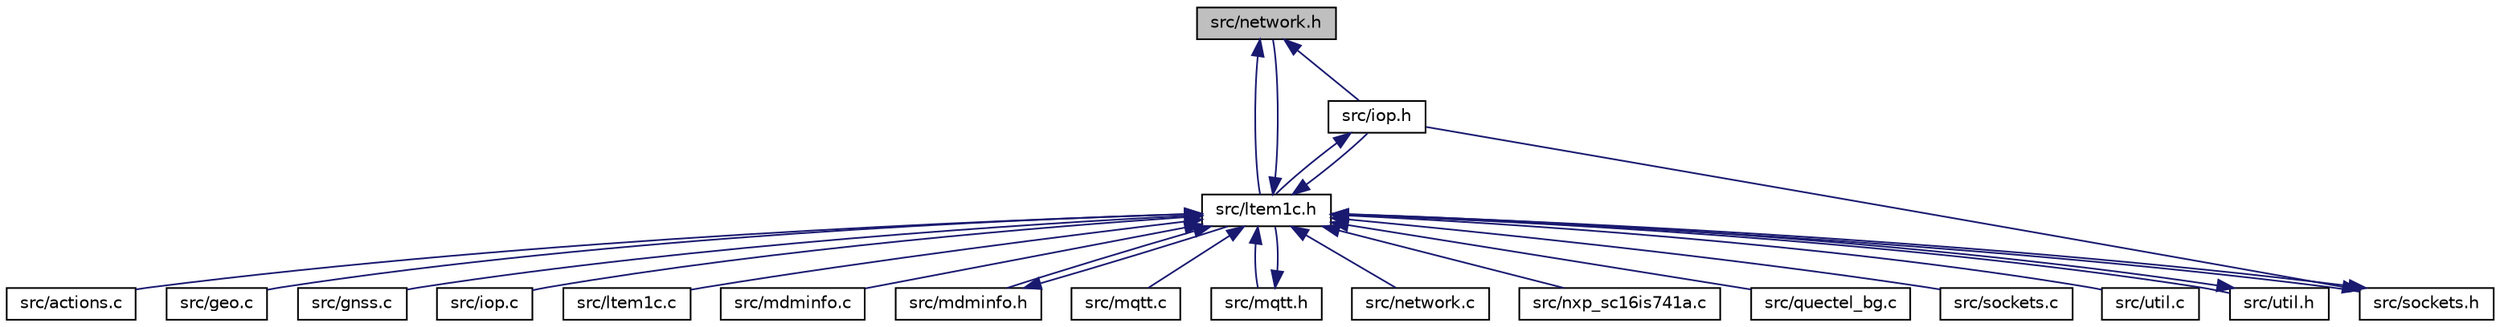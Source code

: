 digraph "src/network.h"
{
 // LATEX_PDF_SIZE
  edge [fontname="Helvetica",fontsize="10",labelfontname="Helvetica",labelfontsize="10"];
  node [fontname="Helvetica",fontsize="10",shape=record];
  Node1 [label="src/network.h",height=0.2,width=0.4,color="black", fillcolor="grey75", style="filled", fontcolor="black",tooltip=" "];
  Node1 -> Node2 [dir="back",color="midnightblue",fontsize="10",style="solid",fontname="Helvetica"];
  Node2 [label="src/iop.h",height=0.2,width=0.4,color="black", fillcolor="white", style="filled",URL="$iop_8h.html",tooltip=" "];
  Node2 -> Node3 [dir="back",color="midnightblue",fontsize="10",style="solid",fontname="Helvetica"];
  Node3 [label="src/ltem1c.h",height=0.2,width=0.4,color="black", fillcolor="white", style="filled",URL="$ltem1c_8h.html",tooltip=" "];
  Node3 -> Node4 [dir="back",color="midnightblue",fontsize="10",style="solid",fontname="Helvetica"];
  Node4 [label="src/actions.c",height=0.2,width=0.4,color="black", fillcolor="white", style="filled",URL="$actions_8c.html",tooltip=" "];
  Node3 -> Node5 [dir="back",color="midnightblue",fontsize="10",style="solid",fontname="Helvetica"];
  Node5 [label="src/geo.c",height=0.2,width=0.4,color="black", fillcolor="white", style="filled",URL="$geo_8c.html",tooltip=" "];
  Node3 -> Node6 [dir="back",color="midnightblue",fontsize="10",style="solid",fontname="Helvetica"];
  Node6 [label="src/gnss.c",height=0.2,width=0.4,color="black", fillcolor="white", style="filled",URL="$gnss_8c.html",tooltip=" "];
  Node3 -> Node7 [dir="back",color="midnightblue",fontsize="10",style="solid",fontname="Helvetica"];
  Node7 [label="src/iop.c",height=0.2,width=0.4,color="black", fillcolor="white", style="filled",URL="$iop_8c.html",tooltip=" "];
  Node3 -> Node2 [dir="back",color="midnightblue",fontsize="10",style="solid",fontname="Helvetica"];
  Node3 -> Node8 [dir="back",color="midnightblue",fontsize="10",style="solid",fontname="Helvetica"];
  Node8 [label="src/ltem1c.c",height=0.2,width=0.4,color="black", fillcolor="white", style="filled",URL="$ltem1c_8c.html",tooltip=" "];
  Node3 -> Node9 [dir="back",color="midnightblue",fontsize="10",style="solid",fontname="Helvetica"];
  Node9 [label="src/mdminfo.c",height=0.2,width=0.4,color="black", fillcolor="white", style="filled",URL="$mdminfo_8c.html",tooltip=" "];
  Node3 -> Node10 [dir="back",color="midnightblue",fontsize="10",style="solid",fontname="Helvetica"];
  Node10 [label="src/mdminfo.h",height=0.2,width=0.4,color="black", fillcolor="white", style="filled",URL="$mdminfo_8h.html",tooltip=" "];
  Node10 -> Node3 [dir="back",color="midnightblue",fontsize="10",style="solid",fontname="Helvetica"];
  Node3 -> Node11 [dir="back",color="midnightblue",fontsize="10",style="solid",fontname="Helvetica"];
  Node11 [label="src/mqtt.c",height=0.2,width=0.4,color="black", fillcolor="white", style="filled",URL="$mqtt_8c.html",tooltip=" "];
  Node3 -> Node12 [dir="back",color="midnightblue",fontsize="10",style="solid",fontname="Helvetica"];
  Node12 [label="src/mqtt.h",height=0.2,width=0.4,color="black", fillcolor="white", style="filled",URL="$mqtt_8h.html",tooltip=" "];
  Node12 -> Node3 [dir="back",color="midnightblue",fontsize="10",style="solid",fontname="Helvetica"];
  Node3 -> Node13 [dir="back",color="midnightblue",fontsize="10",style="solid",fontname="Helvetica"];
  Node13 [label="src/network.c",height=0.2,width=0.4,color="black", fillcolor="white", style="filled",URL="$network_8c.html",tooltip=" "];
  Node3 -> Node1 [dir="back",color="midnightblue",fontsize="10",style="solid",fontname="Helvetica"];
  Node3 -> Node14 [dir="back",color="midnightblue",fontsize="10",style="solid",fontname="Helvetica"];
  Node14 [label="src/nxp_sc16is741a.c",height=0.2,width=0.4,color="black", fillcolor="white", style="filled",URL="$nxp__sc16is741a_8c.html",tooltip=" "];
  Node3 -> Node15 [dir="back",color="midnightblue",fontsize="10",style="solid",fontname="Helvetica"];
  Node15 [label="src/quectel_bg.c",height=0.2,width=0.4,color="black", fillcolor="white", style="filled",URL="$quectel__bg_8c.html",tooltip=" "];
  Node3 -> Node16 [dir="back",color="midnightblue",fontsize="10",style="solid",fontname="Helvetica"];
  Node16 [label="src/sockets.c",height=0.2,width=0.4,color="black", fillcolor="white", style="filled",URL="$sockets_8c.html",tooltip=" "];
  Node3 -> Node17 [dir="back",color="midnightblue",fontsize="10",style="solid",fontname="Helvetica"];
  Node17 [label="src/sockets.h",height=0.2,width=0.4,color="black", fillcolor="white", style="filled",URL="$sockets_8h.html",tooltip=" "];
  Node17 -> Node2 [dir="back",color="midnightblue",fontsize="10",style="solid",fontname="Helvetica"];
  Node17 -> Node3 [dir="back",color="midnightblue",fontsize="10",style="solid",fontname="Helvetica"];
  Node3 -> Node18 [dir="back",color="midnightblue",fontsize="10",style="solid",fontname="Helvetica"];
  Node18 [label="src/util.c",height=0.2,width=0.4,color="black", fillcolor="white", style="filled",URL="$util_8c.html",tooltip=" "];
  Node3 -> Node19 [dir="back",color="midnightblue",fontsize="10",style="solid",fontname="Helvetica"];
  Node19 [label="src/util.h",height=0.2,width=0.4,color="black", fillcolor="white", style="filled",URL="$util_8h.html",tooltip=" "];
  Node19 -> Node3 [dir="back",color="midnightblue",fontsize="10",style="solid",fontname="Helvetica"];
  Node1 -> Node3 [dir="back",color="midnightblue",fontsize="10",style="solid",fontname="Helvetica"];
}
